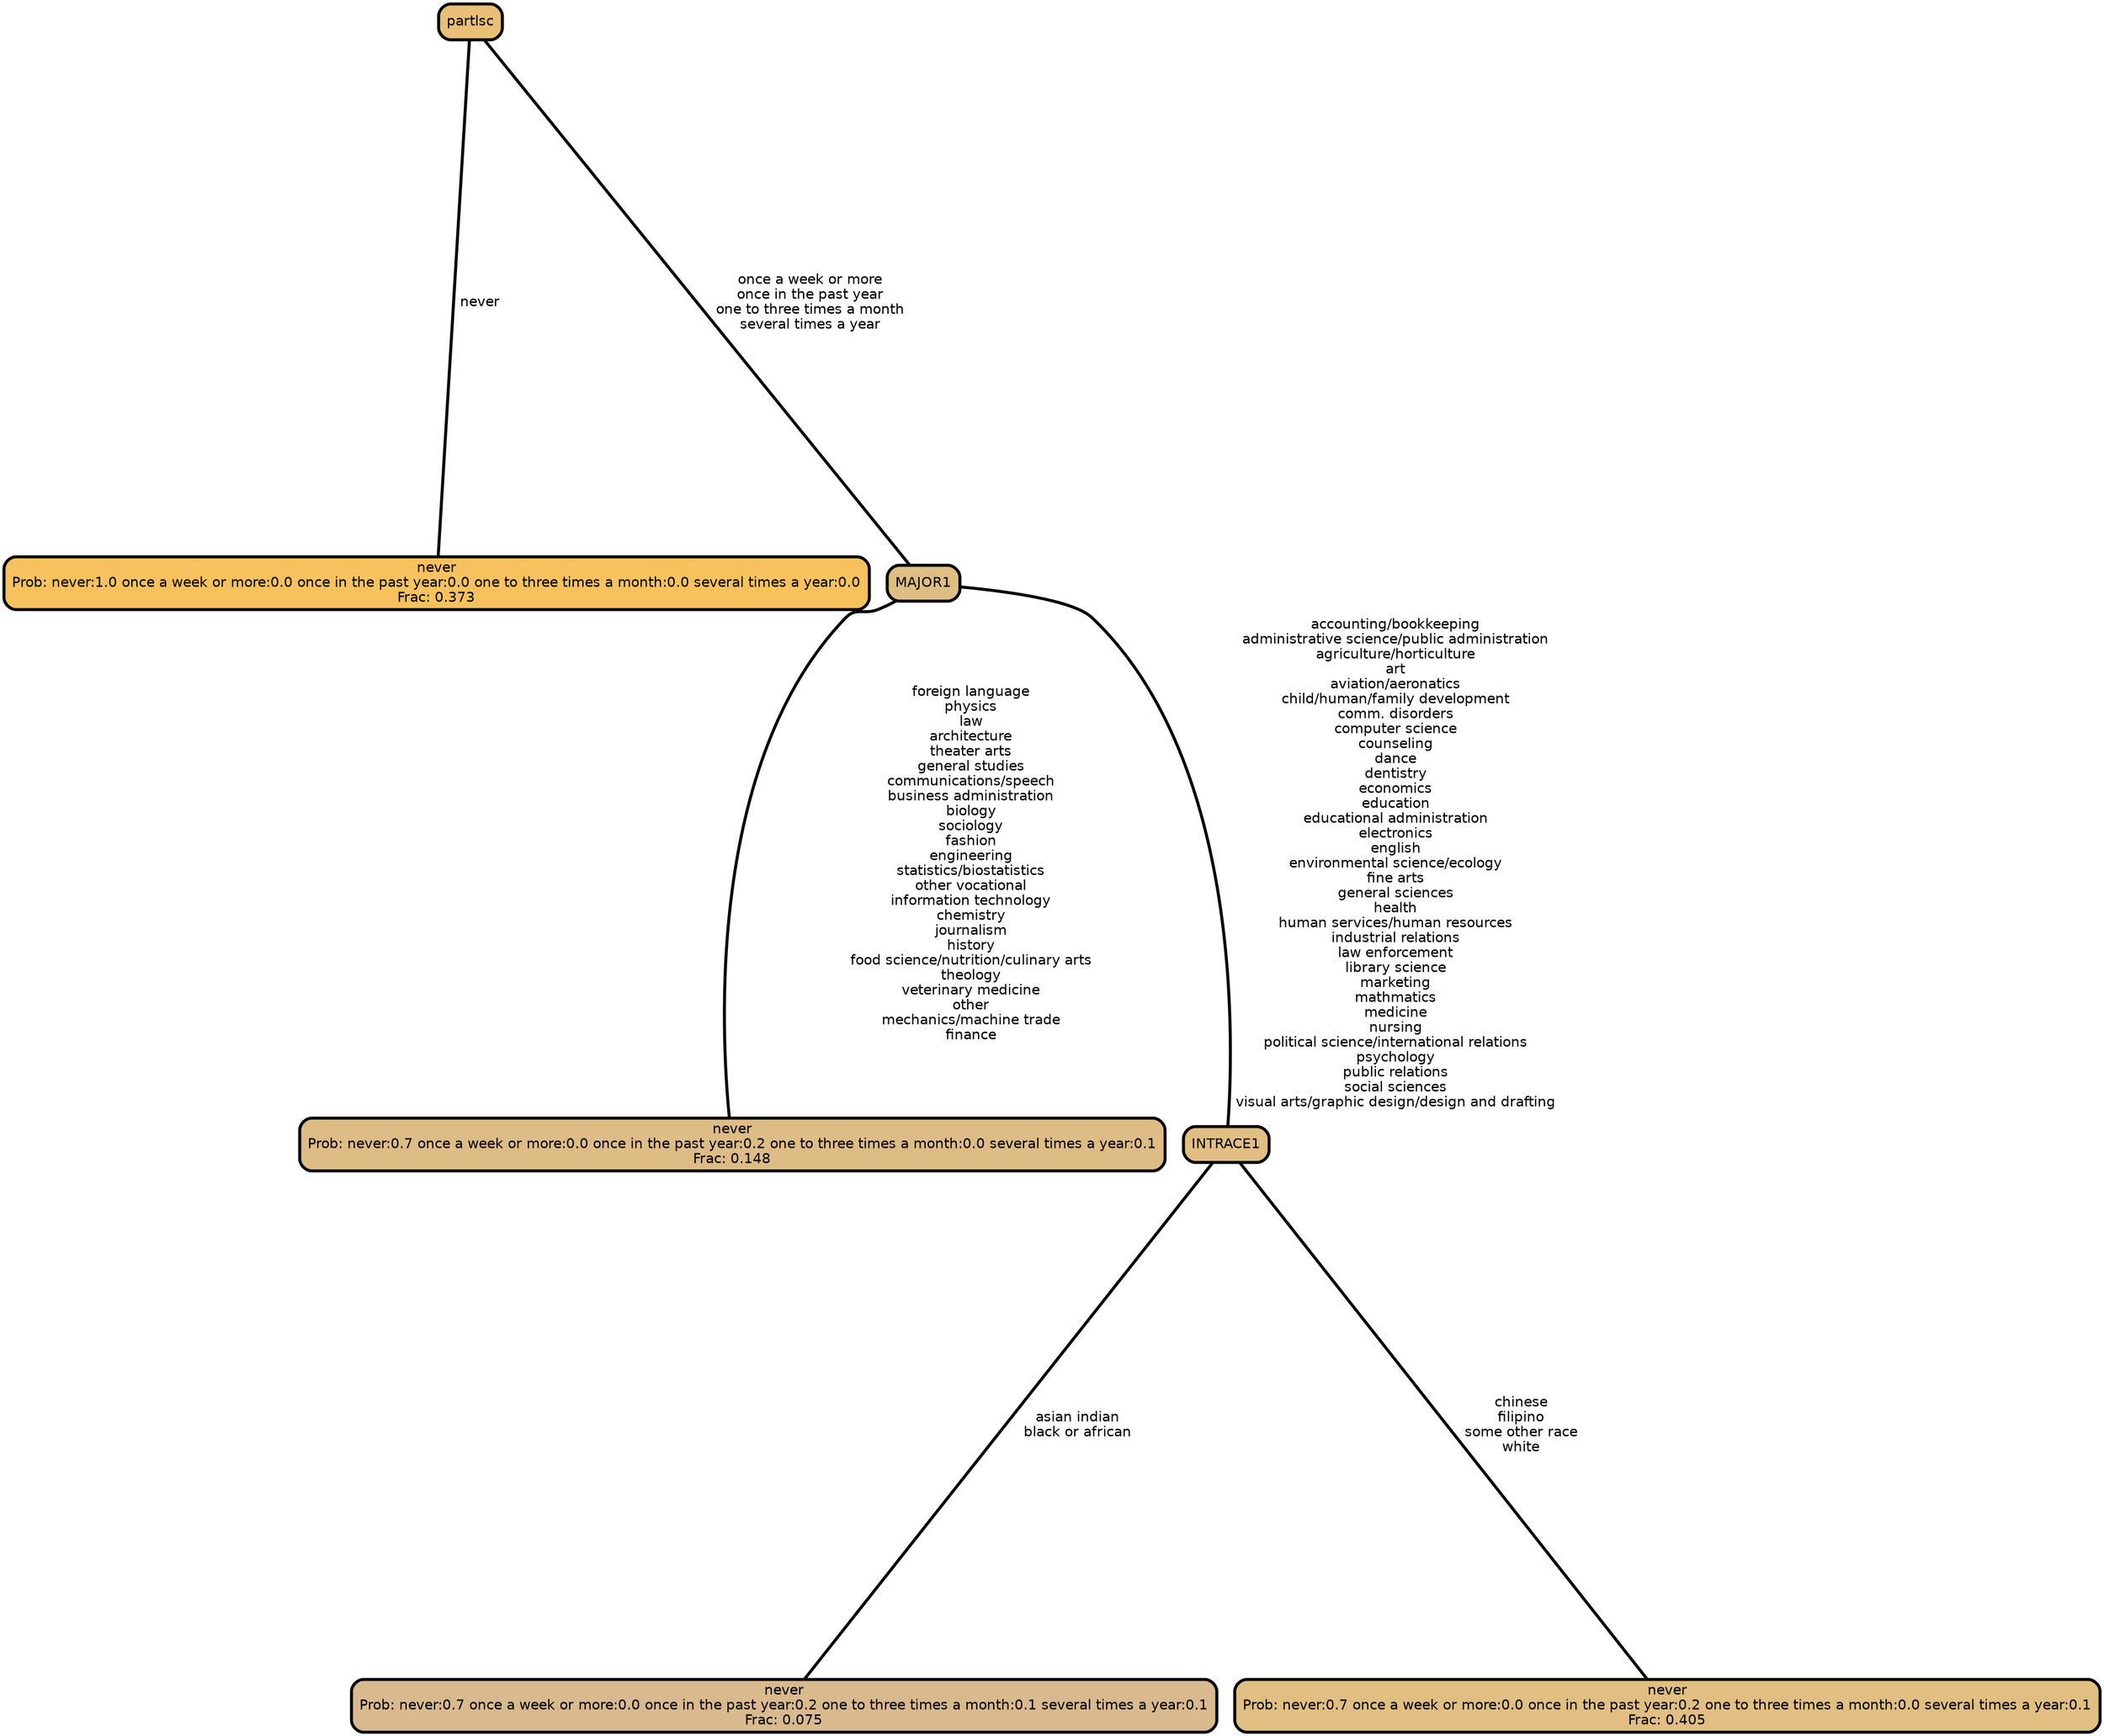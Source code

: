 graph Tree {
node [shape=box, style="filled, rounded",color="black",penwidth="3",fontcolor="black",                 fontname=helvetica] ;
graph [ranksep="0 equally", splines=straight,                 bgcolor=transparent, dpi=200] ;
edge [fontname=helvetica, color=black] ;
0 [label="never
Prob: never:1.0 once a week or more:0.0 once in the past year:0.0 one to three times a month:0.0 several times a year:0.0
Frac: 0.373", fillcolor="#f7c25d"] ;
1 [label="partlsc", fillcolor="#e8bf75"] ;
2 [label="never
Prob: never:0.7 once a week or more:0.0 once in the past year:0.2 one to three times a month:0.0 several times a year:0.1
Frac: 0.148", fillcolor="#ddbc86"] ;
3 [label="MAJOR1", fillcolor="#dfbe84"] ;
4 [label="never
Prob: never:0.7 once a week or more:0.0 once in the past year:0.2 one to three times a month:0.1 several times a year:0.1
Frac: 0.075", fillcolor="#d9b98e"] ;
5 [label="INTRACE1", fillcolor="#e0be84"] ;
6 [label="never
Prob: never:0.7 once a week or more:0.0 once in the past year:0.2 one to three times a month:0.0 several times a year:0.1
Frac: 0.405", fillcolor="#e1bf82"] ;
1 -- 0 [label=" never",penwidth=3] ;
1 -- 3 [label=" once a week or more\n once in the past year\n one to three times a month\n several times a year",penwidth=3] ;
3 -- 2 [label=" foreign language\n physics\n law\n architecture\n theater arts\n general studies\n communications/speech\n business administration\n biology\n sociology\n fashion\n engineering\n statistics/biostatistics\n other vocational\n information technology\n chemistry\n journalism\n history\n food science/nutrition/culinary arts\n theology\n veterinary medicine\n other\n mechanics/machine trade\n finance",penwidth=3] ;
3 -- 5 [label=" accounting/bookkeeping\n administrative science/public administration\n agriculture/horticulture\n art\n aviation/aeronatics\n child/human/family development\n comm. disorders\n computer science\n counseling\n dance\n dentistry\n economics\n education\n educational administration\n electronics\n english\n environmental science/ecology\n fine arts\n general sciences\n health\n human services/human resources\n industrial relations\n law enforcement\n library science\n marketing\n mathmatics\n medicine\n nursing\n political science/international relations\n psychology\n public relations\n social sciences\n visual arts/graphic design/design and drafting",penwidth=3] ;
5 -- 4 [label=" asian indian\n black or african",penwidth=3] ;
5 -- 6 [label=" chinese\n filipino\n some other race\n white",penwidth=3] ;
{rank = same;}}